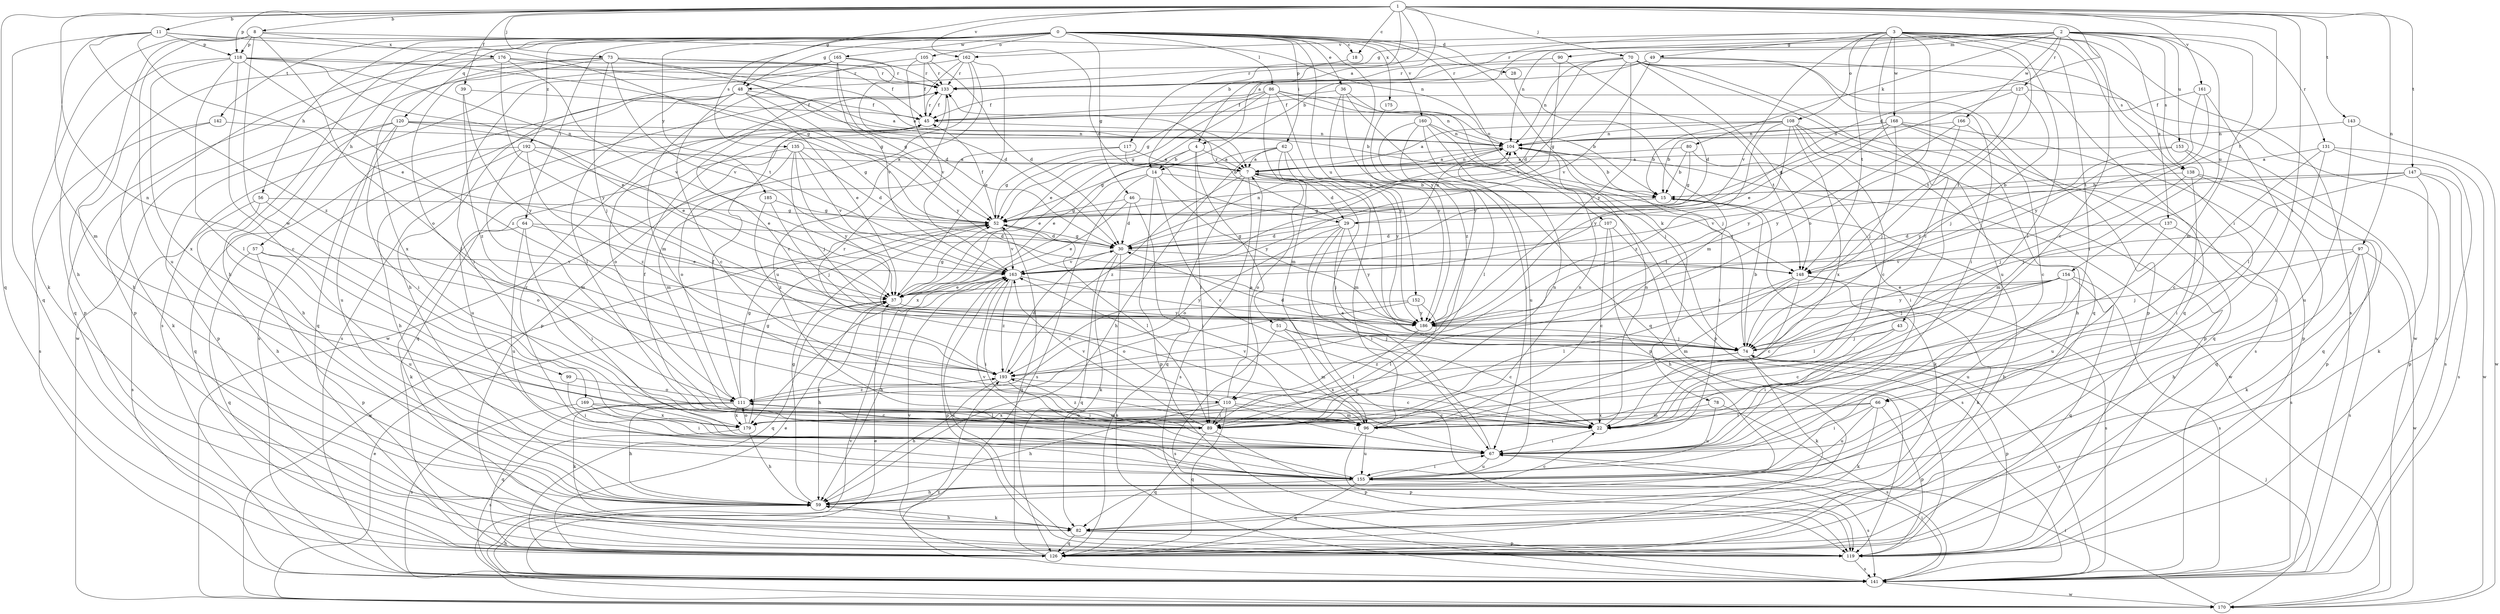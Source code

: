 strict digraph  {
0;
1;
2;
3;
4;
7;
8;
11;
14;
15;
18;
22;
28;
29;
30;
36;
37;
39;
43;
45;
46;
48;
49;
51;
52;
56;
57;
59;
62;
64;
66;
67;
70;
73;
74;
78;
80;
82;
86;
89;
90;
96;
97;
99;
104;
105;
107;
108;
110;
111;
117;
118;
119;
120;
126;
127;
131;
133;
135;
137;
138;
141;
142;
143;
147;
148;
152;
153;
154;
155;
160;
161;
162;
163;
165;
166;
168;
169;
170;
175;
176;
179;
185;
186;
192;
193;
0 -> 18  [label=c];
0 -> 28  [label=d];
0 -> 36  [label=e];
0 -> 46  [label=g];
0 -> 48  [label=g];
0 -> 56  [label=h];
0 -> 57  [label=h];
0 -> 59  [label=h];
0 -> 62  [label=i];
0 -> 64  [label=i];
0 -> 78  [label=k];
0 -> 86  [label=l];
0 -> 105  [label=o];
0 -> 107  [label=o];
0 -> 120  [label=q];
0 -> 135  [label=s];
0 -> 142  [label=t];
0 -> 152  [label=u];
0 -> 160  [label=v];
0 -> 165  [label=w];
0 -> 175  [label=x];
0 -> 185  [label=y];
0 -> 186  [label=y];
0 -> 192  [label=z];
1 -> 4  [label=a];
1 -> 8  [label=b];
1 -> 11  [label=b];
1 -> 14  [label=b];
1 -> 18  [label=c];
1 -> 29  [label=d];
1 -> 39  [label=f];
1 -> 48  [label=g];
1 -> 66  [label=i];
1 -> 70  [label=j];
1 -> 73  [label=j];
1 -> 97  [label=n];
1 -> 99  [label=n];
1 -> 117  [label=p];
1 -> 118  [label=p];
1 -> 126  [label=q];
1 -> 143  [label=t];
1 -> 147  [label=t];
1 -> 148  [label=t];
1 -> 161  [label=v];
1 -> 162  [label=v];
2 -> 14  [label=b];
2 -> 22  [label=c];
2 -> 48  [label=g];
2 -> 80  [label=k];
2 -> 90  [label=m];
2 -> 96  [label=m];
2 -> 104  [label=n];
2 -> 127  [label=r];
2 -> 131  [label=r];
2 -> 133  [label=r];
2 -> 137  [label=s];
2 -> 138  [label=s];
2 -> 153  [label=u];
2 -> 154  [label=u];
2 -> 166  [label=w];
3 -> 4  [label=a];
3 -> 22  [label=c];
3 -> 43  [label=f];
3 -> 49  [label=g];
3 -> 66  [label=i];
3 -> 67  [label=i];
3 -> 89  [label=l];
3 -> 108  [label=o];
3 -> 110  [label=o];
3 -> 138  [label=s];
3 -> 141  [label=s];
3 -> 148  [label=t];
3 -> 162  [label=v];
3 -> 163  [label=v];
3 -> 168  [label=w];
4 -> 7  [label=a];
4 -> 14  [label=b];
4 -> 37  [label=e];
4 -> 51  [label=g];
4 -> 89  [label=l];
7 -> 15  [label=b];
7 -> 29  [label=d];
7 -> 104  [label=n];
7 -> 110  [label=o];
7 -> 126  [label=q];
7 -> 141  [label=s];
7 -> 193  [label=z];
8 -> 29  [label=d];
8 -> 59  [label=h];
8 -> 82  [label=k];
8 -> 110  [label=o];
8 -> 118  [label=p];
8 -> 155  [label=u];
8 -> 169  [label=w];
8 -> 176  [label=x];
11 -> 37  [label=e];
11 -> 52  [label=g];
11 -> 96  [label=m];
11 -> 104  [label=n];
11 -> 118  [label=p];
11 -> 126  [label=q];
11 -> 193  [label=z];
14 -> 15  [label=b];
14 -> 22  [label=c];
14 -> 119  [label=p];
14 -> 141  [label=s];
14 -> 179  [label=x];
14 -> 186  [label=y];
15 -> 52  [label=g];
15 -> 82  [label=k];
18 -> 133  [label=r];
22 -> 67  [label=i];
22 -> 104  [label=n];
28 -> 96  [label=m];
29 -> 30  [label=d];
29 -> 67  [label=i];
29 -> 74  [label=j];
29 -> 104  [label=n];
29 -> 111  [label=o];
29 -> 119  [label=p];
29 -> 133  [label=r];
29 -> 186  [label=y];
30 -> 52  [label=g];
30 -> 82  [label=k];
30 -> 104  [label=n];
30 -> 126  [label=q];
30 -> 141  [label=s];
30 -> 148  [label=t];
30 -> 163  [label=v];
36 -> 45  [label=f];
36 -> 74  [label=j];
36 -> 126  [label=q];
36 -> 186  [label=y];
36 -> 193  [label=z];
37 -> 52  [label=g];
37 -> 59  [label=h];
37 -> 126  [label=q];
37 -> 186  [label=y];
39 -> 45  [label=f];
39 -> 186  [label=y];
39 -> 193  [label=z];
43 -> 22  [label=c];
43 -> 67  [label=i];
43 -> 74  [label=j];
45 -> 104  [label=n];
45 -> 111  [label=o];
45 -> 126  [label=q];
45 -> 133  [label=r];
46 -> 30  [label=d];
46 -> 37  [label=e];
46 -> 52  [label=g];
46 -> 67  [label=i];
46 -> 148  [label=t];
48 -> 15  [label=b];
48 -> 22  [label=c];
48 -> 37  [label=e];
48 -> 45  [label=f];
48 -> 89  [label=l];
48 -> 126  [label=q];
48 -> 141  [label=s];
48 -> 186  [label=y];
49 -> 52  [label=g];
49 -> 67  [label=i];
49 -> 126  [label=q];
49 -> 133  [label=r];
49 -> 163  [label=v];
51 -> 22  [label=c];
51 -> 74  [label=j];
51 -> 96  [label=m];
51 -> 141  [label=s];
52 -> 30  [label=d];
52 -> 45  [label=f];
52 -> 89  [label=l];
52 -> 163  [label=v];
52 -> 170  [label=w];
56 -> 52  [label=g];
56 -> 59  [label=h];
56 -> 111  [label=o];
56 -> 141  [label=s];
57 -> 119  [label=p];
57 -> 126  [label=q];
57 -> 155  [label=u];
57 -> 163  [label=v];
59 -> 22  [label=c];
59 -> 52  [label=g];
59 -> 82  [label=k];
62 -> 7  [label=a];
62 -> 37  [label=e];
62 -> 59  [label=h];
62 -> 96  [label=m];
62 -> 119  [label=p];
62 -> 186  [label=y];
64 -> 30  [label=d];
64 -> 37  [label=e];
64 -> 67  [label=i];
64 -> 82  [label=k];
64 -> 155  [label=u];
66 -> 67  [label=i];
66 -> 82  [label=k];
66 -> 89  [label=l];
66 -> 119  [label=p];
66 -> 155  [label=u];
66 -> 179  [label=x];
67 -> 7  [label=a];
67 -> 155  [label=u];
70 -> 30  [label=d];
70 -> 104  [label=n];
70 -> 119  [label=p];
70 -> 126  [label=q];
70 -> 133  [label=r];
70 -> 148  [label=t];
70 -> 155  [label=u];
70 -> 163  [label=v];
70 -> 170  [label=w];
70 -> 186  [label=y];
73 -> 7  [label=a];
73 -> 30  [label=d];
73 -> 45  [label=f];
73 -> 74  [label=j];
73 -> 89  [label=l];
73 -> 126  [label=q];
73 -> 133  [label=r];
73 -> 163  [label=v];
73 -> 179  [label=x];
74 -> 15  [label=b];
74 -> 30  [label=d];
74 -> 82  [label=k];
74 -> 119  [label=p];
74 -> 141  [label=s];
74 -> 179  [label=x];
74 -> 193  [label=z];
78 -> 96  [label=m];
78 -> 141  [label=s];
78 -> 155  [label=u];
80 -> 7  [label=a];
80 -> 15  [label=b];
80 -> 52  [label=g];
80 -> 67  [label=i];
82 -> 59  [label=h];
82 -> 119  [label=p];
82 -> 126  [label=q];
86 -> 15  [label=b];
86 -> 37  [label=e];
86 -> 45  [label=f];
86 -> 52  [label=g];
86 -> 96  [label=m];
86 -> 104  [label=n];
86 -> 148  [label=t];
86 -> 186  [label=y];
89 -> 45  [label=f];
89 -> 104  [label=n];
89 -> 111  [label=o];
89 -> 119  [label=p];
89 -> 126  [label=q];
89 -> 163  [label=v];
89 -> 193  [label=z];
90 -> 30  [label=d];
90 -> 52  [label=g];
90 -> 133  [label=r];
96 -> 104  [label=n];
96 -> 119  [label=p];
96 -> 155  [label=u];
96 -> 163  [label=v];
97 -> 59  [label=h];
97 -> 74  [label=j];
97 -> 82  [label=k];
97 -> 141  [label=s];
97 -> 163  [label=v];
97 -> 170  [label=w];
99 -> 67  [label=i];
99 -> 111  [label=o];
104 -> 7  [label=a];
104 -> 15  [label=b];
104 -> 52  [label=g];
104 -> 67  [label=i];
104 -> 170  [label=w];
105 -> 30  [label=d];
105 -> 45  [label=f];
105 -> 96  [label=m];
105 -> 133  [label=r];
105 -> 163  [label=v];
107 -> 22  [label=c];
107 -> 30  [label=d];
107 -> 59  [label=h];
107 -> 141  [label=s];
108 -> 7  [label=a];
108 -> 15  [label=b];
108 -> 22  [label=c];
108 -> 59  [label=h];
108 -> 104  [label=n];
108 -> 119  [label=p];
108 -> 179  [label=x];
108 -> 186  [label=y];
108 -> 193  [label=z];
110 -> 7  [label=a];
110 -> 59  [label=h];
110 -> 67  [label=i];
110 -> 89  [label=l];
110 -> 96  [label=m];
110 -> 126  [label=q];
110 -> 133  [label=r];
110 -> 179  [label=x];
111 -> 22  [label=c];
111 -> 45  [label=f];
111 -> 52  [label=g];
111 -> 59  [label=h];
111 -> 82  [label=k];
111 -> 89  [label=l];
111 -> 96  [label=m];
111 -> 126  [label=q];
111 -> 179  [label=x];
111 -> 193  [label=z];
117 -> 7  [label=a];
117 -> 15  [label=b];
117 -> 52  [label=g];
117 -> 96  [label=m];
118 -> 22  [label=c];
118 -> 37  [label=e];
118 -> 52  [label=g];
118 -> 89  [label=l];
118 -> 119  [label=p];
118 -> 133  [label=r];
118 -> 148  [label=t];
118 -> 179  [label=x];
118 -> 193  [label=z];
119 -> 141  [label=s];
119 -> 163  [label=v];
120 -> 37  [label=e];
120 -> 52  [label=g];
120 -> 59  [label=h];
120 -> 67  [label=i];
120 -> 104  [label=n];
120 -> 119  [label=p];
120 -> 155  [label=u];
126 -> 15  [label=b];
126 -> 37  [label=e];
126 -> 52  [label=g];
126 -> 163  [label=v];
127 -> 37  [label=e];
127 -> 45  [label=f];
127 -> 74  [label=j];
127 -> 141  [label=s];
127 -> 148  [label=t];
131 -> 7  [label=a];
131 -> 22  [label=c];
131 -> 67  [label=i];
131 -> 141  [label=s];
131 -> 170  [label=w];
133 -> 45  [label=f];
133 -> 119  [label=p];
133 -> 141  [label=s];
135 -> 7  [label=a];
135 -> 30  [label=d];
135 -> 74  [label=j];
135 -> 111  [label=o];
135 -> 155  [label=u];
135 -> 163  [label=v];
135 -> 186  [label=y];
137 -> 30  [label=d];
137 -> 141  [label=s];
137 -> 155  [label=u];
138 -> 15  [label=b];
138 -> 67  [label=i];
138 -> 74  [label=j];
138 -> 119  [label=p];
138 -> 126  [label=q];
141 -> 37  [label=e];
141 -> 59  [label=h];
141 -> 67  [label=i];
141 -> 170  [label=w];
142 -> 82  [label=k];
142 -> 104  [label=n];
142 -> 141  [label=s];
143 -> 104  [label=n];
143 -> 155  [label=u];
143 -> 170  [label=w];
147 -> 15  [label=b];
147 -> 74  [label=j];
147 -> 82  [label=k];
147 -> 119  [label=p];
147 -> 141  [label=s];
147 -> 163  [label=v];
148 -> 22  [label=c];
148 -> 82  [label=k];
148 -> 89  [label=l];
148 -> 96  [label=m];
148 -> 141  [label=s];
152 -> 89  [label=l];
152 -> 111  [label=o];
152 -> 186  [label=y];
152 -> 193  [label=z];
153 -> 7  [label=a];
153 -> 96  [label=m];
153 -> 126  [label=q];
153 -> 186  [label=y];
154 -> 37  [label=e];
154 -> 74  [label=j];
154 -> 89  [label=l];
154 -> 126  [label=q];
154 -> 141  [label=s];
154 -> 155  [label=u];
154 -> 186  [label=y];
155 -> 59  [label=h];
155 -> 67  [label=i];
155 -> 126  [label=q];
155 -> 133  [label=r];
155 -> 141  [label=s];
155 -> 163  [label=v];
160 -> 67  [label=i];
160 -> 74  [label=j];
160 -> 89  [label=l];
160 -> 104  [label=n];
160 -> 119  [label=p];
160 -> 155  [label=u];
161 -> 45  [label=f];
161 -> 89  [label=l];
161 -> 148  [label=t];
161 -> 186  [label=y];
162 -> 22  [label=c];
162 -> 37  [label=e];
162 -> 59  [label=h];
162 -> 133  [label=r];
162 -> 155  [label=u];
162 -> 170  [label=w];
163 -> 37  [label=e];
163 -> 59  [label=h];
163 -> 67  [label=i];
163 -> 119  [label=p];
163 -> 186  [label=y];
163 -> 193  [label=z];
165 -> 30  [label=d];
165 -> 52  [label=g];
165 -> 67  [label=i];
165 -> 133  [label=r];
165 -> 141  [label=s];
165 -> 163  [label=v];
165 -> 170  [label=w];
166 -> 22  [label=c];
166 -> 74  [label=j];
166 -> 104  [label=n];
166 -> 186  [label=y];
168 -> 15  [label=b];
168 -> 52  [label=g];
168 -> 74  [label=j];
168 -> 104  [label=n];
168 -> 119  [label=p];
168 -> 126  [label=q];
168 -> 141  [label=s];
168 -> 186  [label=y];
169 -> 22  [label=c];
169 -> 67  [label=i];
169 -> 141  [label=s];
169 -> 179  [label=x];
170 -> 37  [label=e];
170 -> 67  [label=i];
170 -> 74  [label=j];
170 -> 163  [label=v];
170 -> 193  [label=z];
175 -> 186  [label=y];
176 -> 7  [label=a];
176 -> 59  [label=h];
176 -> 119  [label=p];
176 -> 133  [label=r];
176 -> 163  [label=v];
176 -> 186  [label=y];
179 -> 52  [label=g];
179 -> 59  [label=h];
179 -> 111  [label=o];
179 -> 141  [label=s];
185 -> 52  [label=g];
185 -> 74  [label=j];
185 -> 193  [label=z];
186 -> 74  [label=j];
186 -> 89  [label=l];
192 -> 7  [label=a];
192 -> 37  [label=e];
192 -> 59  [label=h];
192 -> 96  [label=m];
192 -> 126  [label=q];
192 -> 193  [label=z];
193 -> 22  [label=c];
193 -> 30  [label=d];
193 -> 59  [label=h];
193 -> 67  [label=i];
193 -> 111  [label=o];
}
